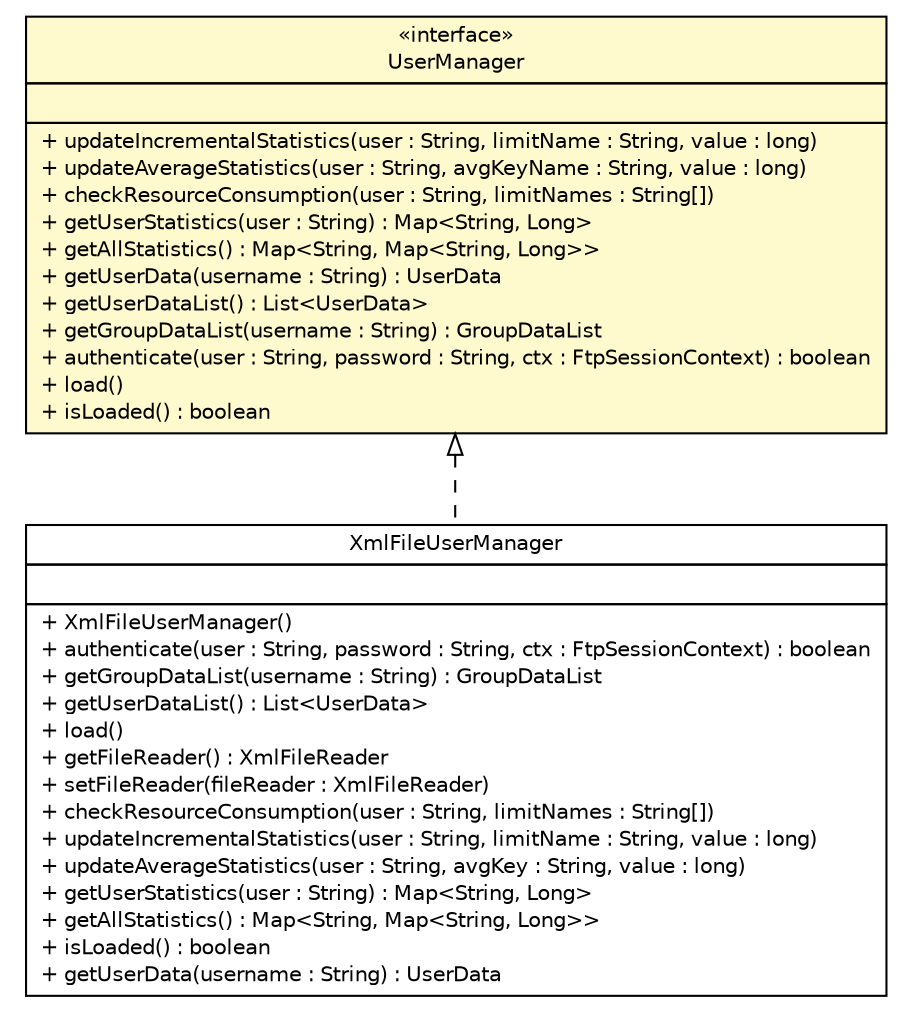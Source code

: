 #!/usr/local/bin/dot
#
# Class diagram 
# Generated by UMLGraph version 5.1 (http://www.umlgraph.org/)
#

digraph G {
	edge [fontname="Helvetica",fontsize=10,labelfontname="Helvetica",labelfontsize=10];
	node [fontname="Helvetica",fontsize=10,shape=plaintext];
	nodesep=0.25;
	ranksep=0.5;
	// com.apporiented.hermesftp.usermanager.UserManager
	c17400 [label=<<table title="com.apporiented.hermesftp.usermanager.UserManager" border="0" cellborder="1" cellspacing="0" cellpadding="2" port="p" bgcolor="lemonChiffon" href="./UserManager.html">
		<tr><td><table border="0" cellspacing="0" cellpadding="1">
<tr><td align="center" balign="center"> &#171;interface&#187; </td></tr>
<tr><td align="center" balign="center"> UserManager </td></tr>
		</table></td></tr>
		<tr><td><table border="0" cellspacing="0" cellpadding="1">
<tr><td align="left" balign="left">  </td></tr>
		</table></td></tr>
		<tr><td><table border="0" cellspacing="0" cellpadding="1">
<tr><td align="left" balign="left"> + updateIncrementalStatistics(user : String, limitName : String, value : long) </td></tr>
<tr><td align="left" balign="left"> + updateAverageStatistics(user : String, avgKeyName : String, value : long) </td></tr>
<tr><td align="left" balign="left"> + checkResourceConsumption(user : String, limitNames : String[]) </td></tr>
<tr><td align="left" balign="left"> + getUserStatistics(user : String) : Map&lt;String, Long&gt; </td></tr>
<tr><td align="left" balign="left"> + getAllStatistics() : Map&lt;String, Map&lt;String, Long&gt;&gt; </td></tr>
<tr><td align="left" balign="left"> + getUserData(username : String) : UserData </td></tr>
<tr><td align="left" balign="left"> + getUserDataList() : List&lt;UserData&gt; </td></tr>
<tr><td align="left" balign="left"> + getGroupDataList(username : String) : GroupDataList </td></tr>
<tr><td align="left" balign="left"> + authenticate(user : String, password : String, ctx : FtpSessionContext) : boolean </td></tr>
<tr><td align="left" balign="left"> + load() </td></tr>
<tr><td align="left" balign="left"> + isLoaded() : boolean </td></tr>
		</table></td></tr>
		</table>>, fontname="Helvetica", fontcolor="black", fontsize=10.0];
	// com.apporiented.hermesftp.usermanager.impl.XmlFileUserManager
	c17401 [label=<<table title="com.apporiented.hermesftp.usermanager.impl.XmlFileUserManager" border="0" cellborder="1" cellspacing="0" cellpadding="2" port="p" href="./impl/XmlFileUserManager.html">
		<tr><td><table border="0" cellspacing="0" cellpadding="1">
<tr><td align="center" balign="center"> XmlFileUserManager </td></tr>
		</table></td></tr>
		<tr><td><table border="0" cellspacing="0" cellpadding="1">
<tr><td align="left" balign="left">  </td></tr>
		</table></td></tr>
		<tr><td><table border="0" cellspacing="0" cellpadding="1">
<tr><td align="left" balign="left"> + XmlFileUserManager() </td></tr>
<tr><td align="left" balign="left"> + authenticate(user : String, password : String, ctx : FtpSessionContext) : boolean </td></tr>
<tr><td align="left" balign="left"> + getGroupDataList(username : String) : GroupDataList </td></tr>
<tr><td align="left" balign="left"> + getUserDataList() : List&lt;UserData&gt; </td></tr>
<tr><td align="left" balign="left"> + load() </td></tr>
<tr><td align="left" balign="left"> + getFileReader() : XmlFileReader </td></tr>
<tr><td align="left" balign="left"> + setFileReader(fileReader : XmlFileReader) </td></tr>
<tr><td align="left" balign="left"> + checkResourceConsumption(user : String, limitNames : String[]) </td></tr>
<tr><td align="left" balign="left"> + updateIncrementalStatistics(user : String, limitName : String, value : long) </td></tr>
<tr><td align="left" balign="left"> + updateAverageStatistics(user : String, avgKey : String, value : long) </td></tr>
<tr><td align="left" balign="left"> + getUserStatistics(user : String) : Map&lt;String, Long&gt; </td></tr>
<tr><td align="left" balign="left"> + getAllStatistics() : Map&lt;String, Map&lt;String, Long&gt;&gt; </td></tr>
<tr><td align="left" balign="left"> + isLoaded() : boolean </td></tr>
<tr><td align="left" balign="left"> + getUserData(username : String) : UserData </td></tr>
		</table></td></tr>
		</table>>, fontname="Helvetica", fontcolor="black", fontsize=10.0];
	//com.apporiented.hermesftp.usermanager.impl.XmlFileUserManager implements com.apporiented.hermesftp.usermanager.UserManager
	c17400:p -> c17401:p [dir=back,arrowtail=empty,style=dashed];
}

